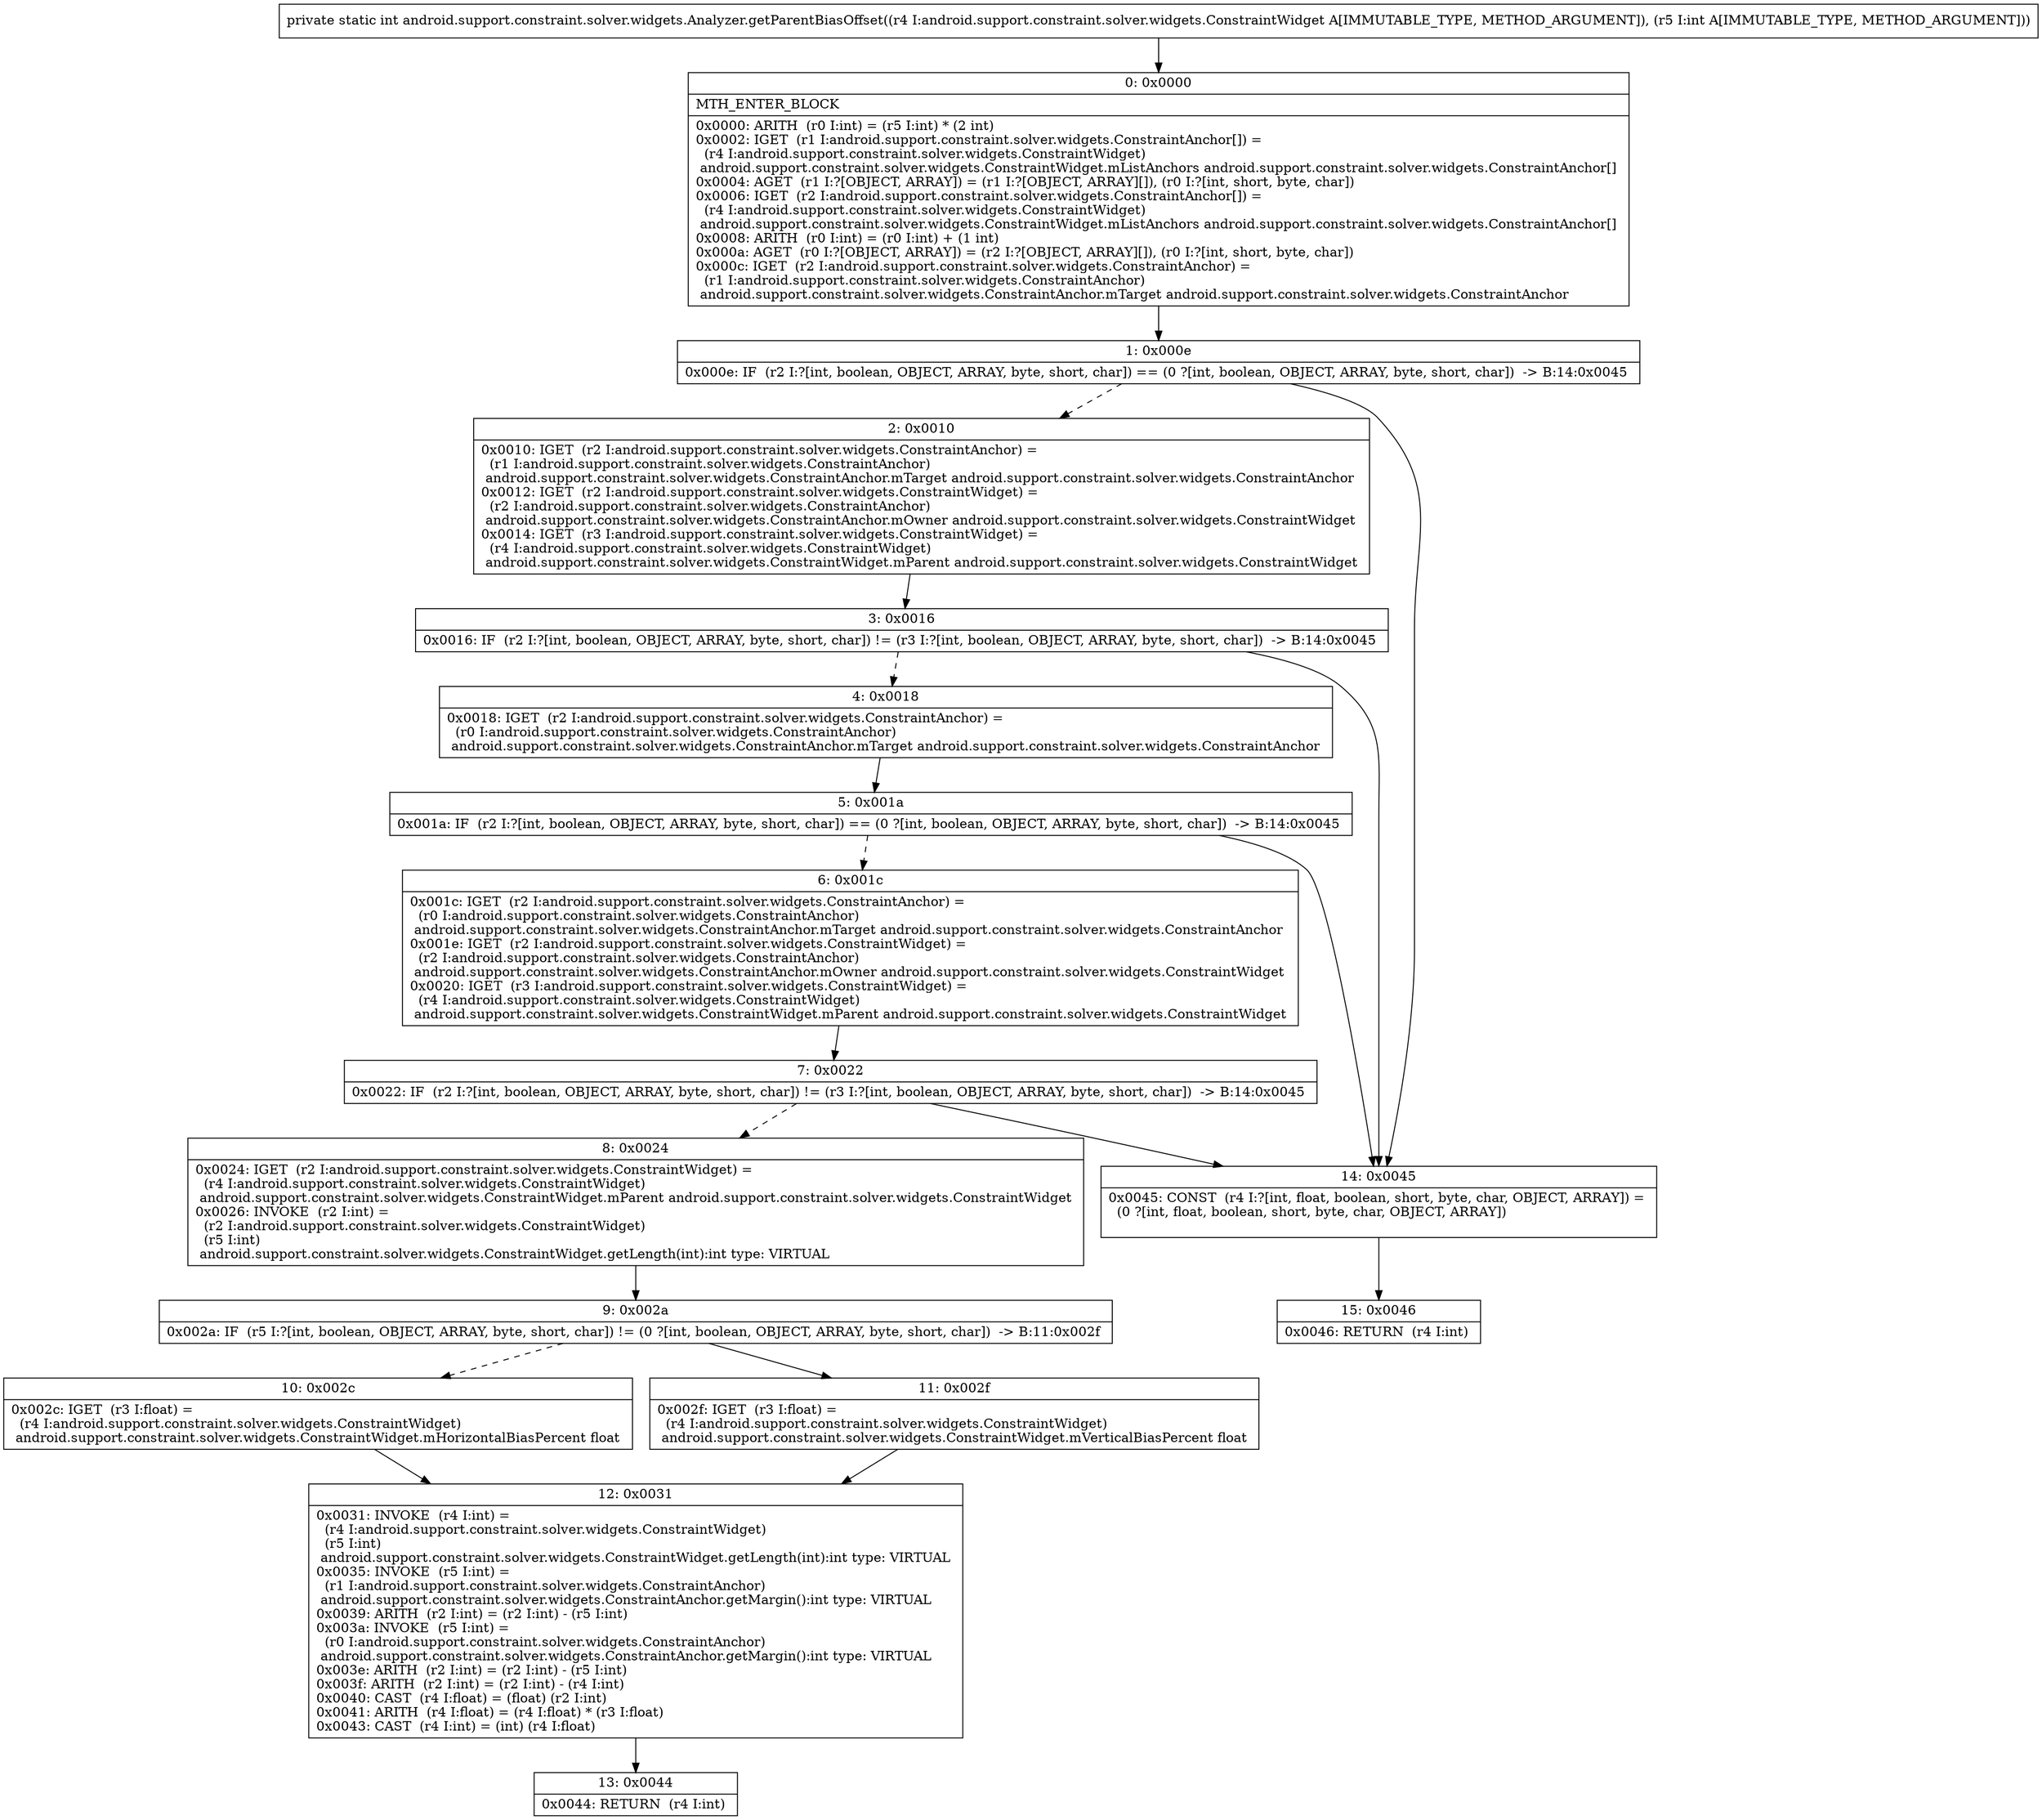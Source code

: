 digraph "CFG forandroid.support.constraint.solver.widgets.Analyzer.getParentBiasOffset(Landroid\/support\/constraint\/solver\/widgets\/ConstraintWidget;I)I" {
Node_0 [shape=record,label="{0\:\ 0x0000|MTH_ENTER_BLOCK\l|0x0000: ARITH  (r0 I:int) = (r5 I:int) * (2 int) \l0x0002: IGET  (r1 I:android.support.constraint.solver.widgets.ConstraintAnchor[]) = \l  (r4 I:android.support.constraint.solver.widgets.ConstraintWidget)\l android.support.constraint.solver.widgets.ConstraintWidget.mListAnchors android.support.constraint.solver.widgets.ConstraintAnchor[] \l0x0004: AGET  (r1 I:?[OBJECT, ARRAY]) = (r1 I:?[OBJECT, ARRAY][]), (r0 I:?[int, short, byte, char]) \l0x0006: IGET  (r2 I:android.support.constraint.solver.widgets.ConstraintAnchor[]) = \l  (r4 I:android.support.constraint.solver.widgets.ConstraintWidget)\l android.support.constraint.solver.widgets.ConstraintWidget.mListAnchors android.support.constraint.solver.widgets.ConstraintAnchor[] \l0x0008: ARITH  (r0 I:int) = (r0 I:int) + (1 int) \l0x000a: AGET  (r0 I:?[OBJECT, ARRAY]) = (r2 I:?[OBJECT, ARRAY][]), (r0 I:?[int, short, byte, char]) \l0x000c: IGET  (r2 I:android.support.constraint.solver.widgets.ConstraintAnchor) = \l  (r1 I:android.support.constraint.solver.widgets.ConstraintAnchor)\l android.support.constraint.solver.widgets.ConstraintAnchor.mTarget android.support.constraint.solver.widgets.ConstraintAnchor \l}"];
Node_1 [shape=record,label="{1\:\ 0x000e|0x000e: IF  (r2 I:?[int, boolean, OBJECT, ARRAY, byte, short, char]) == (0 ?[int, boolean, OBJECT, ARRAY, byte, short, char])  \-\> B:14:0x0045 \l}"];
Node_2 [shape=record,label="{2\:\ 0x0010|0x0010: IGET  (r2 I:android.support.constraint.solver.widgets.ConstraintAnchor) = \l  (r1 I:android.support.constraint.solver.widgets.ConstraintAnchor)\l android.support.constraint.solver.widgets.ConstraintAnchor.mTarget android.support.constraint.solver.widgets.ConstraintAnchor \l0x0012: IGET  (r2 I:android.support.constraint.solver.widgets.ConstraintWidget) = \l  (r2 I:android.support.constraint.solver.widgets.ConstraintAnchor)\l android.support.constraint.solver.widgets.ConstraintAnchor.mOwner android.support.constraint.solver.widgets.ConstraintWidget \l0x0014: IGET  (r3 I:android.support.constraint.solver.widgets.ConstraintWidget) = \l  (r4 I:android.support.constraint.solver.widgets.ConstraintWidget)\l android.support.constraint.solver.widgets.ConstraintWidget.mParent android.support.constraint.solver.widgets.ConstraintWidget \l}"];
Node_3 [shape=record,label="{3\:\ 0x0016|0x0016: IF  (r2 I:?[int, boolean, OBJECT, ARRAY, byte, short, char]) != (r3 I:?[int, boolean, OBJECT, ARRAY, byte, short, char])  \-\> B:14:0x0045 \l}"];
Node_4 [shape=record,label="{4\:\ 0x0018|0x0018: IGET  (r2 I:android.support.constraint.solver.widgets.ConstraintAnchor) = \l  (r0 I:android.support.constraint.solver.widgets.ConstraintAnchor)\l android.support.constraint.solver.widgets.ConstraintAnchor.mTarget android.support.constraint.solver.widgets.ConstraintAnchor \l}"];
Node_5 [shape=record,label="{5\:\ 0x001a|0x001a: IF  (r2 I:?[int, boolean, OBJECT, ARRAY, byte, short, char]) == (0 ?[int, boolean, OBJECT, ARRAY, byte, short, char])  \-\> B:14:0x0045 \l}"];
Node_6 [shape=record,label="{6\:\ 0x001c|0x001c: IGET  (r2 I:android.support.constraint.solver.widgets.ConstraintAnchor) = \l  (r0 I:android.support.constraint.solver.widgets.ConstraintAnchor)\l android.support.constraint.solver.widgets.ConstraintAnchor.mTarget android.support.constraint.solver.widgets.ConstraintAnchor \l0x001e: IGET  (r2 I:android.support.constraint.solver.widgets.ConstraintWidget) = \l  (r2 I:android.support.constraint.solver.widgets.ConstraintAnchor)\l android.support.constraint.solver.widgets.ConstraintAnchor.mOwner android.support.constraint.solver.widgets.ConstraintWidget \l0x0020: IGET  (r3 I:android.support.constraint.solver.widgets.ConstraintWidget) = \l  (r4 I:android.support.constraint.solver.widgets.ConstraintWidget)\l android.support.constraint.solver.widgets.ConstraintWidget.mParent android.support.constraint.solver.widgets.ConstraintWidget \l}"];
Node_7 [shape=record,label="{7\:\ 0x0022|0x0022: IF  (r2 I:?[int, boolean, OBJECT, ARRAY, byte, short, char]) != (r3 I:?[int, boolean, OBJECT, ARRAY, byte, short, char])  \-\> B:14:0x0045 \l}"];
Node_8 [shape=record,label="{8\:\ 0x0024|0x0024: IGET  (r2 I:android.support.constraint.solver.widgets.ConstraintWidget) = \l  (r4 I:android.support.constraint.solver.widgets.ConstraintWidget)\l android.support.constraint.solver.widgets.ConstraintWidget.mParent android.support.constraint.solver.widgets.ConstraintWidget \l0x0026: INVOKE  (r2 I:int) = \l  (r2 I:android.support.constraint.solver.widgets.ConstraintWidget)\l  (r5 I:int)\l android.support.constraint.solver.widgets.ConstraintWidget.getLength(int):int type: VIRTUAL \l}"];
Node_9 [shape=record,label="{9\:\ 0x002a|0x002a: IF  (r5 I:?[int, boolean, OBJECT, ARRAY, byte, short, char]) != (0 ?[int, boolean, OBJECT, ARRAY, byte, short, char])  \-\> B:11:0x002f \l}"];
Node_10 [shape=record,label="{10\:\ 0x002c|0x002c: IGET  (r3 I:float) = \l  (r4 I:android.support.constraint.solver.widgets.ConstraintWidget)\l android.support.constraint.solver.widgets.ConstraintWidget.mHorizontalBiasPercent float \l}"];
Node_11 [shape=record,label="{11\:\ 0x002f|0x002f: IGET  (r3 I:float) = \l  (r4 I:android.support.constraint.solver.widgets.ConstraintWidget)\l android.support.constraint.solver.widgets.ConstraintWidget.mVerticalBiasPercent float \l}"];
Node_12 [shape=record,label="{12\:\ 0x0031|0x0031: INVOKE  (r4 I:int) = \l  (r4 I:android.support.constraint.solver.widgets.ConstraintWidget)\l  (r5 I:int)\l android.support.constraint.solver.widgets.ConstraintWidget.getLength(int):int type: VIRTUAL \l0x0035: INVOKE  (r5 I:int) = \l  (r1 I:android.support.constraint.solver.widgets.ConstraintAnchor)\l android.support.constraint.solver.widgets.ConstraintAnchor.getMargin():int type: VIRTUAL \l0x0039: ARITH  (r2 I:int) = (r2 I:int) \- (r5 I:int) \l0x003a: INVOKE  (r5 I:int) = \l  (r0 I:android.support.constraint.solver.widgets.ConstraintAnchor)\l android.support.constraint.solver.widgets.ConstraintAnchor.getMargin():int type: VIRTUAL \l0x003e: ARITH  (r2 I:int) = (r2 I:int) \- (r5 I:int) \l0x003f: ARITH  (r2 I:int) = (r2 I:int) \- (r4 I:int) \l0x0040: CAST  (r4 I:float) = (float) (r2 I:int) \l0x0041: ARITH  (r4 I:float) = (r4 I:float) * (r3 I:float) \l0x0043: CAST  (r4 I:int) = (int) (r4 I:float) \l}"];
Node_13 [shape=record,label="{13\:\ 0x0044|0x0044: RETURN  (r4 I:int) \l}"];
Node_14 [shape=record,label="{14\:\ 0x0045|0x0045: CONST  (r4 I:?[int, float, boolean, short, byte, char, OBJECT, ARRAY]) = \l  (0 ?[int, float, boolean, short, byte, char, OBJECT, ARRAY])\l \l}"];
Node_15 [shape=record,label="{15\:\ 0x0046|0x0046: RETURN  (r4 I:int) \l}"];
MethodNode[shape=record,label="{private static int android.support.constraint.solver.widgets.Analyzer.getParentBiasOffset((r4 I:android.support.constraint.solver.widgets.ConstraintWidget A[IMMUTABLE_TYPE, METHOD_ARGUMENT]), (r5 I:int A[IMMUTABLE_TYPE, METHOD_ARGUMENT])) }"];
MethodNode -> Node_0;
Node_0 -> Node_1;
Node_1 -> Node_2[style=dashed];
Node_1 -> Node_14;
Node_2 -> Node_3;
Node_3 -> Node_4[style=dashed];
Node_3 -> Node_14;
Node_4 -> Node_5;
Node_5 -> Node_6[style=dashed];
Node_5 -> Node_14;
Node_6 -> Node_7;
Node_7 -> Node_8[style=dashed];
Node_7 -> Node_14;
Node_8 -> Node_9;
Node_9 -> Node_10[style=dashed];
Node_9 -> Node_11;
Node_10 -> Node_12;
Node_11 -> Node_12;
Node_12 -> Node_13;
Node_14 -> Node_15;
}

